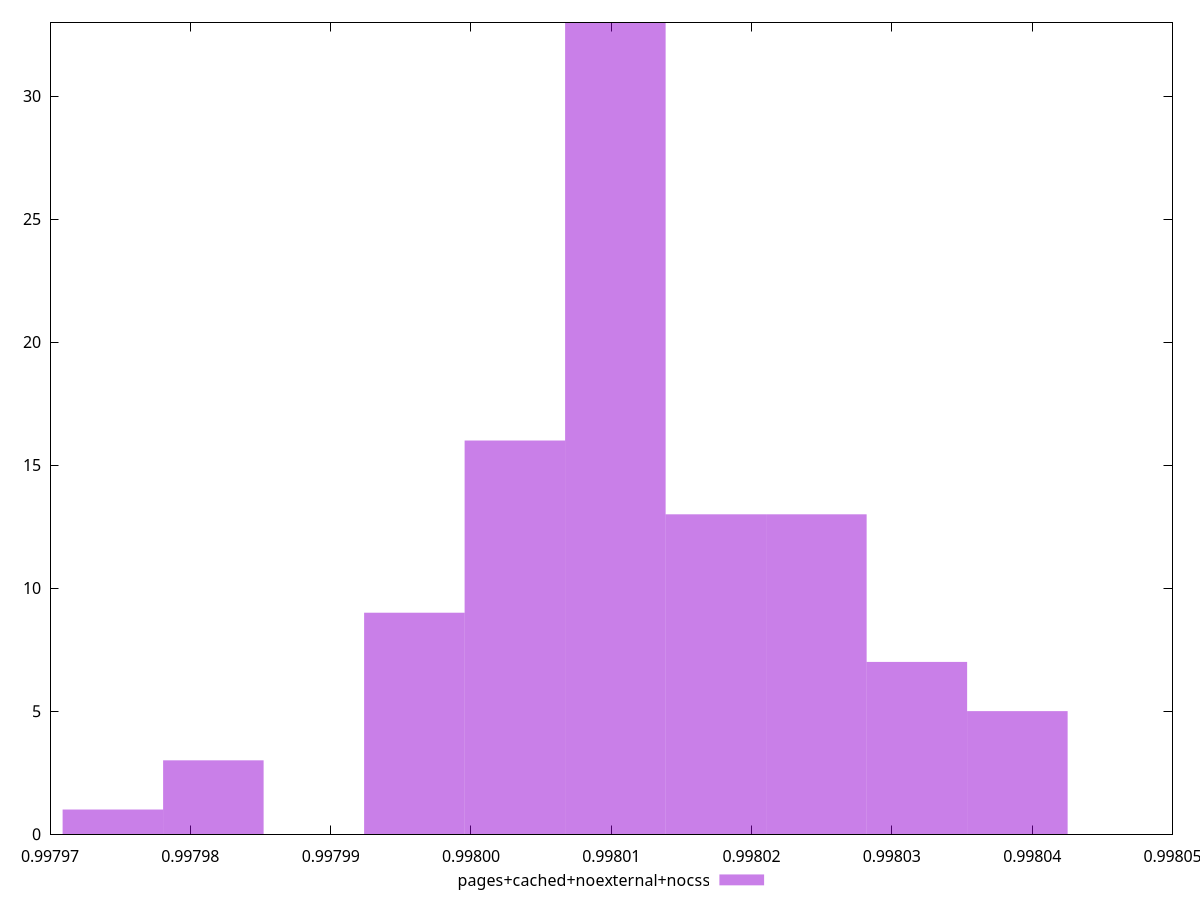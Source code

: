 $_pagesCachedNoexternalNocss <<EOF
0.9980102937067981 33
0.9980174565800546 13
0.9980246194533111 13
0.9979959679602849 9
0.9980031308335415 16
0.9980389451998242 5
0.9979816422137718 3
0.9980317823265676 7
0.9979744793405153 1
EOF
set key outside below
set terminal pngcairo
set output "report_00004_2020-11-02T20-21-41.718Z/interactive/pages+cached+noexternal+nocss//hist.png"
set yrange [0:33]
set boxwidth 0.000007162873256538732
set style fill transparent solid 0.5 noborder
plot $_pagesCachedNoexternalNocss title "pages+cached+noexternal+nocss" with boxes ,